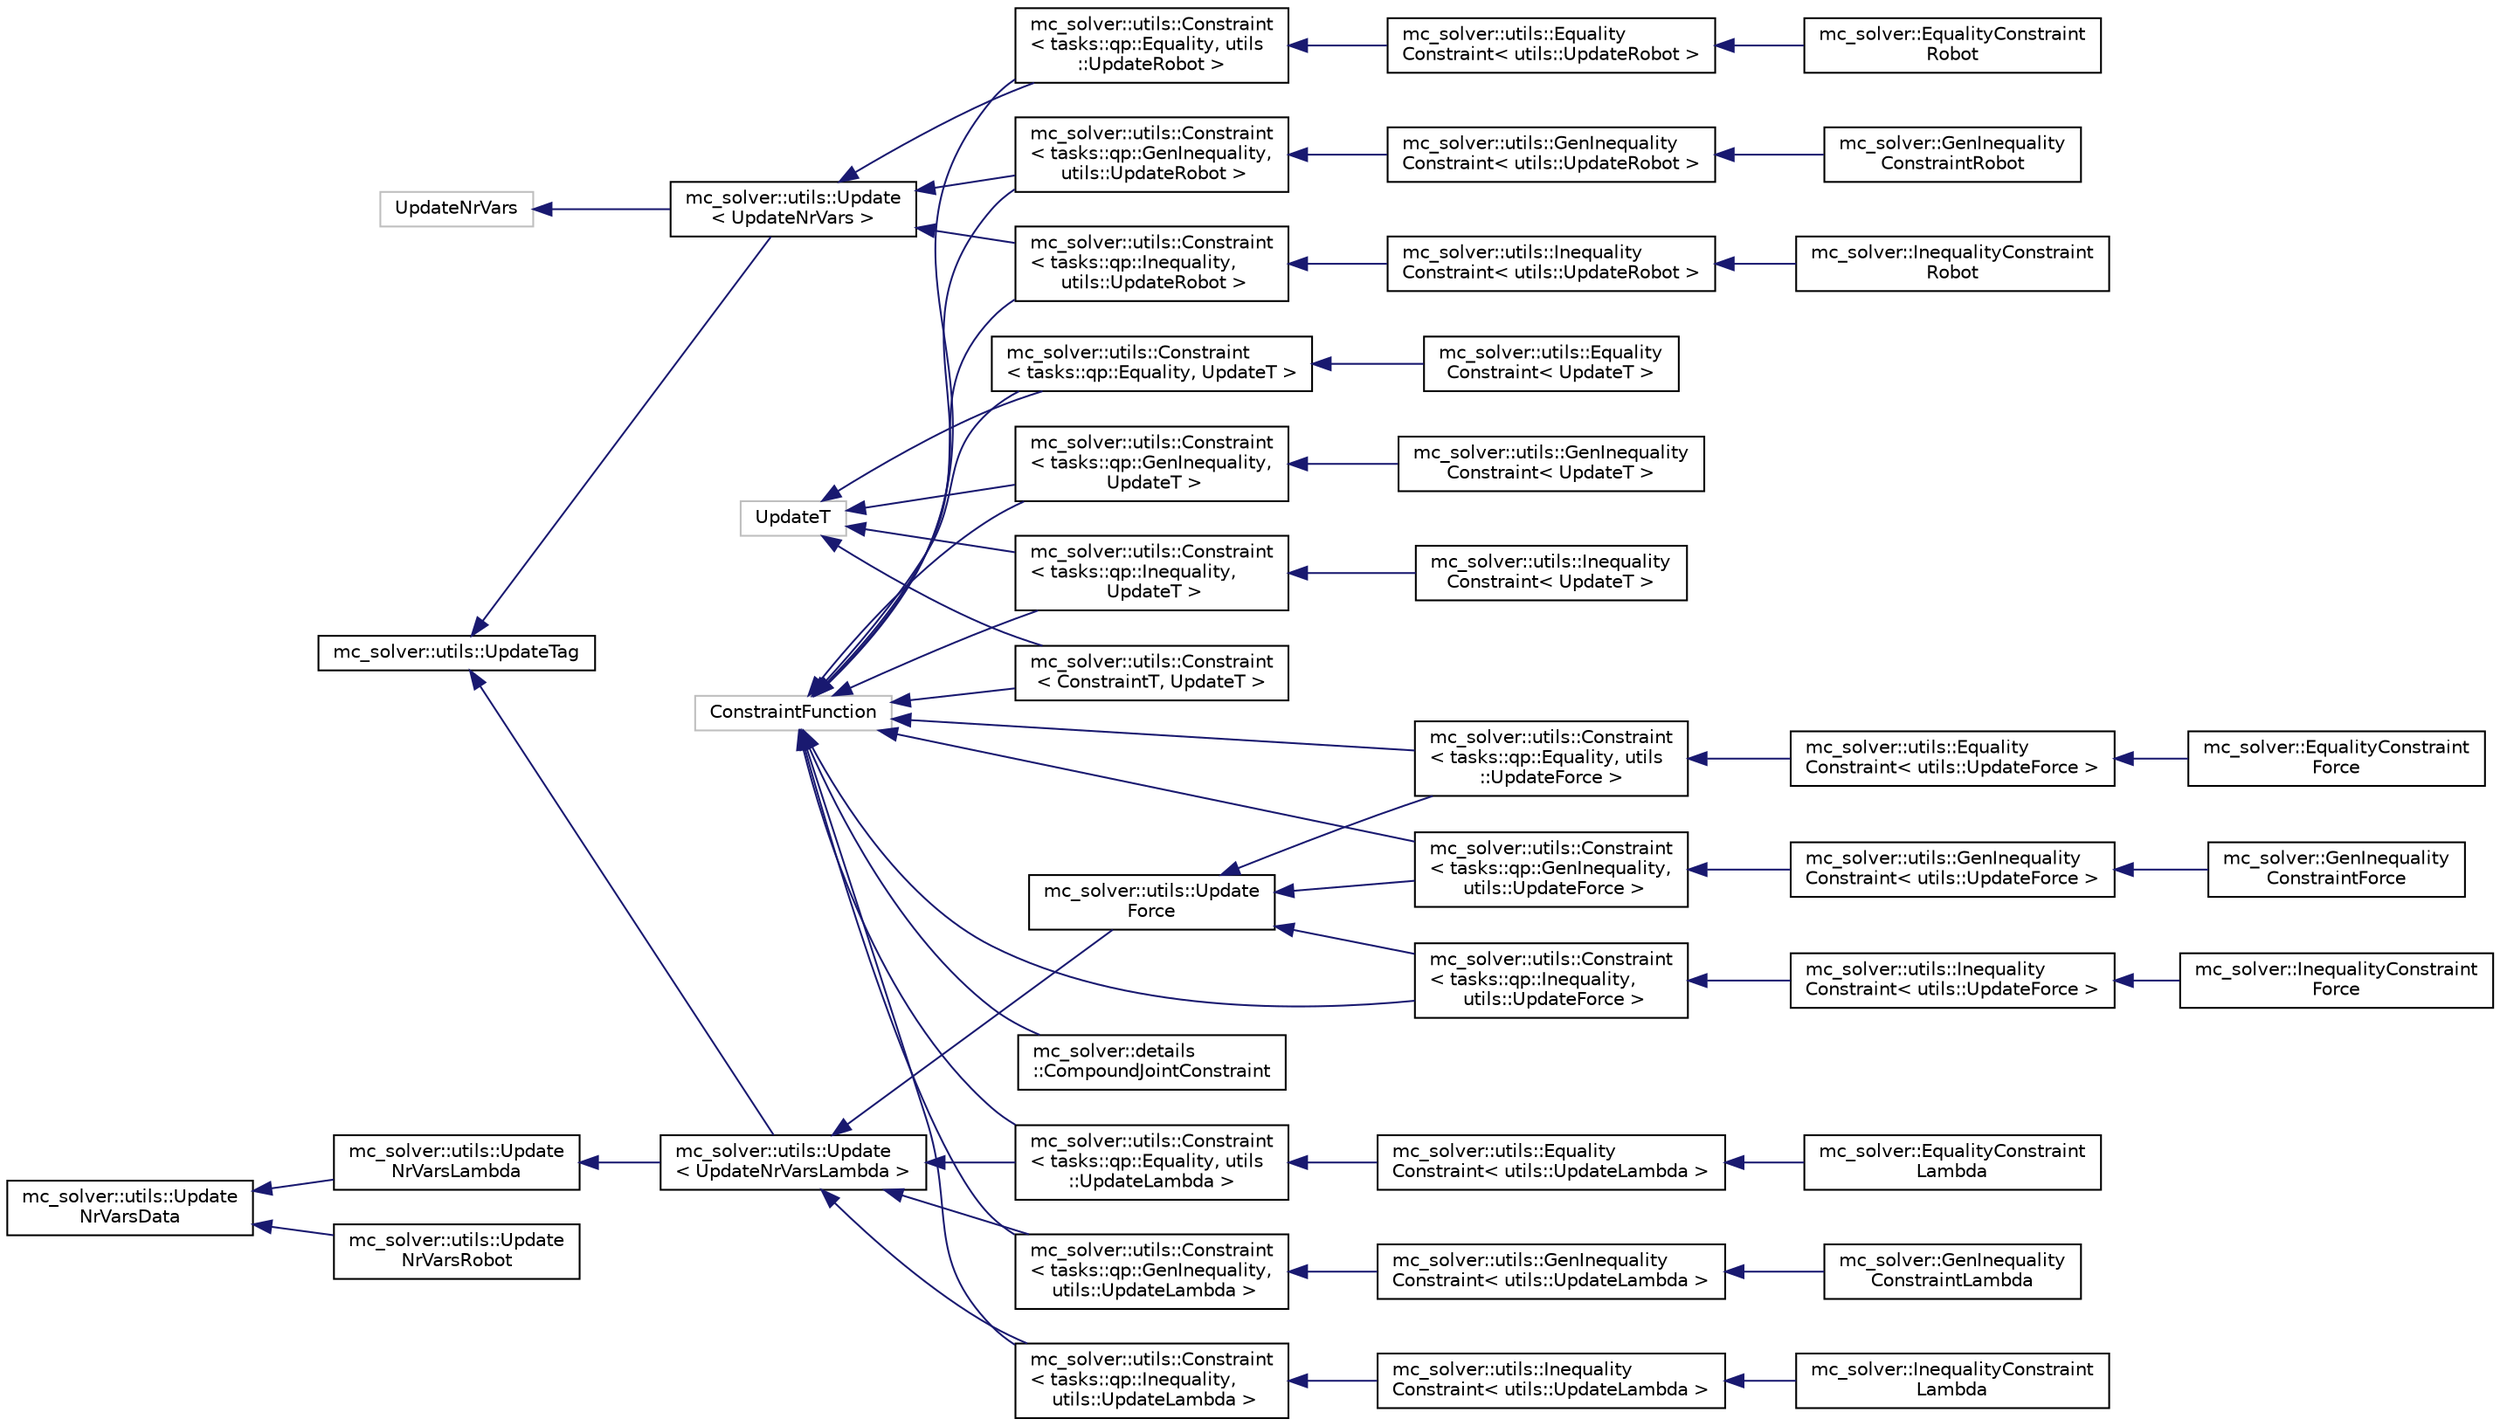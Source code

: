 digraph "Graphical Class Hierarchy"
{
 // INTERACTIVE_SVG=YES
  edge [fontname="Helvetica",fontsize="10",labelfontname="Helvetica",labelfontsize="10"];
  node [fontname="Helvetica",fontsize="10",shape=record];
  rankdir="LR";
  Node447 [label="UpdateNrVars",height=0.2,width=0.4,color="grey75", fillcolor="white", style="filled"];
  Node447 -> Node1 [dir="back",color="midnightblue",fontsize="10",style="solid",fontname="Helvetica"];
  Node1 [label="mc_solver::utils::Update\l\< UpdateNrVars \>",height=0.2,width=0.4,color="black", fillcolor="white", style="filled",URL="$structmc__solver_1_1utils_1_1Update.html"];
  Node1 -> Node2 [dir="back",color="midnightblue",fontsize="10",style="solid",fontname="Helvetica"];
  Node2 [label="mc_solver::utils::Constraint\l\< tasks::qp::Equality, utils\l::UpdateRobot \>",height=0.2,width=0.4,color="black", fillcolor="white", style="filled",URL="$structmc__solver_1_1utils_1_1Constraint.html"];
  Node2 -> Node3 [dir="back",color="midnightblue",fontsize="10",style="solid",fontname="Helvetica"];
  Node3 [label="mc_solver::utils::Equality\lConstraint\< utils::UpdateRobot \>",height=0.2,width=0.4,color="black", fillcolor="white", style="filled",URL="$structmc__solver_1_1utils_1_1EqualityConstraint.html"];
  Node3 -> Node4 [dir="back",color="midnightblue",fontsize="10",style="solid",fontname="Helvetica"];
  Node4 [label="mc_solver::EqualityConstraint\lRobot",height=0.2,width=0.4,color="black", fillcolor="white", style="filled",URL="$structmc__solver_1_1EqualityConstraintRobot.html"];
  Node1 -> Node5 [dir="back",color="midnightblue",fontsize="10",style="solid",fontname="Helvetica"];
  Node5 [label="mc_solver::utils::Constraint\l\< tasks::qp::GenInequality,\l utils::UpdateRobot \>",height=0.2,width=0.4,color="black", fillcolor="white", style="filled",URL="$structmc__solver_1_1utils_1_1Constraint.html"];
  Node5 -> Node6 [dir="back",color="midnightblue",fontsize="10",style="solid",fontname="Helvetica"];
  Node6 [label="mc_solver::utils::GenInequality\lConstraint\< utils::UpdateRobot \>",height=0.2,width=0.4,color="black", fillcolor="white", style="filled",URL="$structmc__solver_1_1utils_1_1GenInequalityConstraint.html"];
  Node6 -> Node7 [dir="back",color="midnightblue",fontsize="10",style="solid",fontname="Helvetica"];
  Node7 [label="mc_solver::GenInequality\lConstraintRobot",height=0.2,width=0.4,color="black", fillcolor="white", style="filled",URL="$structmc__solver_1_1GenInequalityConstraintRobot.html"];
  Node1 -> Node8 [dir="back",color="midnightblue",fontsize="10",style="solid",fontname="Helvetica"];
  Node8 [label="mc_solver::utils::Constraint\l\< tasks::qp::Inequality,\l utils::UpdateRobot \>",height=0.2,width=0.4,color="black", fillcolor="white", style="filled",URL="$structmc__solver_1_1utils_1_1Constraint.html"];
  Node8 -> Node9 [dir="back",color="midnightblue",fontsize="10",style="solid",fontname="Helvetica"];
  Node9 [label="mc_solver::utils::Inequality\lConstraint\< utils::UpdateRobot \>",height=0.2,width=0.4,color="black", fillcolor="white", style="filled",URL="$structmc__solver_1_1utils_1_1InequalityConstraint.html"];
  Node9 -> Node10 [dir="back",color="midnightblue",fontsize="10",style="solid",fontname="Helvetica"];
  Node10 [label="mc_solver::InequalityConstraint\lRobot",height=0.2,width=0.4,color="black", fillcolor="white", style="filled",URL="$structmc__solver_1_1InequalityConstraintRobot.html"];
  Node446 [label="UpdateT",height=0.2,width=0.4,color="grey75", fillcolor="white", style="filled"];
  Node446 -> Node385 [dir="back",color="midnightblue",fontsize="10",style="solid",fontname="Helvetica"];
  Node385 [label="mc_solver::utils::Constraint\l\< tasks::qp::Equality, UpdateT \>",height=0.2,width=0.4,color="black", fillcolor="white", style="filled",URL="$structmc__solver_1_1utils_1_1Constraint.html"];
  Node385 -> Node386 [dir="back",color="midnightblue",fontsize="10",style="solid",fontname="Helvetica"];
  Node386 [label="mc_solver::utils::Equality\lConstraint\< UpdateT \>",height=0.2,width=0.4,color="black", fillcolor="white", style="filled",URL="$structmc__solver_1_1utils_1_1EqualityConstraint.html"];
  Node446 -> Node387 [dir="back",color="midnightblue",fontsize="10",style="solid",fontname="Helvetica"];
  Node387 [label="mc_solver::utils::Constraint\l\< tasks::qp::GenInequality,\l UpdateT \>",height=0.2,width=0.4,color="black", fillcolor="white", style="filled",URL="$structmc__solver_1_1utils_1_1Constraint.html"];
  Node387 -> Node388 [dir="back",color="midnightblue",fontsize="10",style="solid",fontname="Helvetica"];
  Node388 [label="mc_solver::utils::GenInequality\lConstraint\< UpdateT \>",height=0.2,width=0.4,color="black", fillcolor="white", style="filled",URL="$structmc__solver_1_1utils_1_1GenInequalityConstraint.html"];
  Node446 -> Node389 [dir="back",color="midnightblue",fontsize="10",style="solid",fontname="Helvetica"];
  Node389 [label="mc_solver::utils::Constraint\l\< tasks::qp::Inequality,\l UpdateT \>",height=0.2,width=0.4,color="black", fillcolor="white", style="filled",URL="$structmc__solver_1_1utils_1_1Constraint.html"];
  Node389 -> Node390 [dir="back",color="midnightblue",fontsize="10",style="solid",fontname="Helvetica"];
  Node390 [label="mc_solver::utils::Inequality\lConstraint\< UpdateT \>",height=0.2,width=0.4,color="black", fillcolor="white", style="filled",URL="$structmc__solver_1_1utils_1_1InequalityConstraint.html"];
  Node446 -> Node392 [dir="back",color="midnightblue",fontsize="10",style="solid",fontname="Helvetica"];
  Node392 [label="mc_solver::utils::Constraint\l\< ConstraintT, UpdateT \>",height=0.2,width=0.4,color="black", fillcolor="white", style="filled",URL="$structmc__solver_1_1utils_1_1Constraint.html"];
  Node384 [label="ConstraintFunction",height=0.2,width=0.4,color="grey75", fillcolor="white", style="filled"];
  Node384 -> Node385 [dir="back",color="midnightblue",fontsize="10",style="solid",fontname="Helvetica"];
  Node384 -> Node22 [dir="back",color="midnightblue",fontsize="10",style="solid",fontname="Helvetica"];
  Node22 [label="mc_solver::utils::Constraint\l\< tasks::qp::Equality, utils\l::UpdateForce \>",height=0.2,width=0.4,color="black", fillcolor="white", style="filled",URL="$structmc__solver_1_1utils_1_1Constraint.html"];
  Node22 -> Node23 [dir="back",color="midnightblue",fontsize="10",style="solid",fontname="Helvetica"];
  Node23 [label="mc_solver::utils::Equality\lConstraint\< utils::UpdateForce \>",height=0.2,width=0.4,color="black", fillcolor="white", style="filled",URL="$structmc__solver_1_1utils_1_1EqualityConstraint.html"];
  Node23 -> Node24 [dir="back",color="midnightblue",fontsize="10",style="solid",fontname="Helvetica"];
  Node24 [label="mc_solver::EqualityConstraint\lForce",height=0.2,width=0.4,color="black", fillcolor="white", style="filled",URL="$structmc__solver_1_1EqualityConstraintForce.html"];
  Node384 -> Node12 [dir="back",color="midnightblue",fontsize="10",style="solid",fontname="Helvetica"];
  Node12 [label="mc_solver::utils::Constraint\l\< tasks::qp::Equality, utils\l::UpdateLambda \>",height=0.2,width=0.4,color="black", fillcolor="white", style="filled",URL="$structmc__solver_1_1utils_1_1Constraint.html"];
  Node12 -> Node13 [dir="back",color="midnightblue",fontsize="10",style="solid",fontname="Helvetica"];
  Node13 [label="mc_solver::utils::Equality\lConstraint\< utils::UpdateLambda \>",height=0.2,width=0.4,color="black", fillcolor="white", style="filled",URL="$structmc__solver_1_1utils_1_1EqualityConstraint.html"];
  Node13 -> Node14 [dir="back",color="midnightblue",fontsize="10",style="solid",fontname="Helvetica"];
  Node14 [label="mc_solver::EqualityConstraint\lLambda",height=0.2,width=0.4,color="black", fillcolor="white", style="filled",URL="$structmc__solver_1_1EqualityConstraintLambda.html"];
  Node384 -> Node2 [dir="back",color="midnightblue",fontsize="10",style="solid",fontname="Helvetica"];
  Node384 -> Node387 [dir="back",color="midnightblue",fontsize="10",style="solid",fontname="Helvetica"];
  Node384 -> Node25 [dir="back",color="midnightblue",fontsize="10",style="solid",fontname="Helvetica"];
  Node25 [label="mc_solver::utils::Constraint\l\< tasks::qp::GenInequality,\l utils::UpdateForce \>",height=0.2,width=0.4,color="black", fillcolor="white", style="filled",URL="$structmc__solver_1_1utils_1_1Constraint.html"];
  Node25 -> Node26 [dir="back",color="midnightblue",fontsize="10",style="solid",fontname="Helvetica"];
  Node26 [label="mc_solver::utils::GenInequality\lConstraint\< utils::UpdateForce \>",height=0.2,width=0.4,color="black", fillcolor="white", style="filled",URL="$structmc__solver_1_1utils_1_1GenInequalityConstraint.html"];
  Node26 -> Node27 [dir="back",color="midnightblue",fontsize="10",style="solid",fontname="Helvetica"];
  Node27 [label="mc_solver::GenInequality\lConstraintForce",height=0.2,width=0.4,color="black", fillcolor="white", style="filled",URL="$structmc__solver_1_1GenInequalityConstraintForce.html"];
  Node384 -> Node15 [dir="back",color="midnightblue",fontsize="10",style="solid",fontname="Helvetica"];
  Node15 [label="mc_solver::utils::Constraint\l\< tasks::qp::GenInequality,\l utils::UpdateLambda \>",height=0.2,width=0.4,color="black", fillcolor="white", style="filled",URL="$structmc__solver_1_1utils_1_1Constraint.html"];
  Node15 -> Node16 [dir="back",color="midnightblue",fontsize="10",style="solid",fontname="Helvetica"];
  Node16 [label="mc_solver::utils::GenInequality\lConstraint\< utils::UpdateLambda \>",height=0.2,width=0.4,color="black", fillcolor="white", style="filled",URL="$structmc__solver_1_1utils_1_1GenInequalityConstraint.html"];
  Node16 -> Node17 [dir="back",color="midnightblue",fontsize="10",style="solid",fontname="Helvetica"];
  Node17 [label="mc_solver::GenInequality\lConstraintLambda",height=0.2,width=0.4,color="black", fillcolor="white", style="filled",URL="$structmc__solver_1_1GenInequalityConstraintLambda.html"];
  Node384 -> Node5 [dir="back",color="midnightblue",fontsize="10",style="solid",fontname="Helvetica"];
  Node384 -> Node389 [dir="back",color="midnightblue",fontsize="10",style="solid",fontname="Helvetica"];
  Node384 -> Node28 [dir="back",color="midnightblue",fontsize="10",style="solid",fontname="Helvetica"];
  Node28 [label="mc_solver::utils::Constraint\l\< tasks::qp::Inequality,\l utils::UpdateForce \>",height=0.2,width=0.4,color="black", fillcolor="white", style="filled",URL="$structmc__solver_1_1utils_1_1Constraint.html"];
  Node28 -> Node29 [dir="back",color="midnightblue",fontsize="10",style="solid",fontname="Helvetica"];
  Node29 [label="mc_solver::utils::Inequality\lConstraint\< utils::UpdateForce \>",height=0.2,width=0.4,color="black", fillcolor="white", style="filled",URL="$structmc__solver_1_1utils_1_1InequalityConstraint.html"];
  Node29 -> Node30 [dir="back",color="midnightblue",fontsize="10",style="solid",fontname="Helvetica"];
  Node30 [label="mc_solver::InequalityConstraint\lForce",height=0.2,width=0.4,color="black", fillcolor="white", style="filled",URL="$structmc__solver_1_1InequalityConstraintForce.html"];
  Node384 -> Node18 [dir="back",color="midnightblue",fontsize="10",style="solid",fontname="Helvetica"];
  Node18 [label="mc_solver::utils::Constraint\l\< tasks::qp::Inequality,\l utils::UpdateLambda \>",height=0.2,width=0.4,color="black", fillcolor="white", style="filled",URL="$structmc__solver_1_1utils_1_1Constraint.html"];
  Node18 -> Node19 [dir="back",color="midnightblue",fontsize="10",style="solid",fontname="Helvetica"];
  Node19 [label="mc_solver::utils::Inequality\lConstraint\< utils::UpdateLambda \>",height=0.2,width=0.4,color="black", fillcolor="white", style="filled",URL="$structmc__solver_1_1utils_1_1InequalityConstraint.html"];
  Node19 -> Node20 [dir="back",color="midnightblue",fontsize="10",style="solid",fontname="Helvetica"];
  Node20 [label="mc_solver::InequalityConstraint\lLambda",height=0.2,width=0.4,color="black", fillcolor="white", style="filled",URL="$structmc__solver_1_1InequalityConstraintLambda.html"];
  Node384 -> Node8 [dir="back",color="midnightblue",fontsize="10",style="solid",fontname="Helvetica"];
  Node384 -> Node391 [dir="back",color="midnightblue",fontsize="10",style="solid",fontname="Helvetica"];
  Node391 [label="mc_solver::details\l::CompoundJointConstraint",height=0.2,width=0.4,color="black", fillcolor="white", style="filled",URL="$structmc__solver_1_1details_1_1CompoundJointConstraint.html"];
  Node384 -> Node392 [dir="back",color="midnightblue",fontsize="10",style="solid",fontname="Helvetica"];
  Node36 [label="mc_solver::utils::Update\lNrVarsData",height=0.2,width=0.4,color="black", fillcolor="white", style="filled",URL="$structmc__solver_1_1utils_1_1UpdateNrVarsData.html"];
  Node36 -> Node37 [dir="back",color="midnightblue",fontsize="10",style="solid",fontname="Helvetica"];
  Node37 [label="mc_solver::utils::Update\lNrVarsLambda",height=0.2,width=0.4,color="black", fillcolor="white", style="filled",URL="$structmc__solver_1_1utils_1_1UpdateNrVarsLambda.html"];
  Node37 -> Node11 [dir="back",color="midnightblue",fontsize="10",style="solid",fontname="Helvetica"];
  Node11 [label="mc_solver::utils::Update\l\< UpdateNrVarsLambda \>",height=0.2,width=0.4,color="black", fillcolor="white", style="filled",URL="$structmc__solver_1_1utils_1_1Update.html"];
  Node11 -> Node12 [dir="back",color="midnightblue",fontsize="10",style="solid",fontname="Helvetica"];
  Node11 -> Node15 [dir="back",color="midnightblue",fontsize="10",style="solid",fontname="Helvetica"];
  Node11 -> Node18 [dir="back",color="midnightblue",fontsize="10",style="solid",fontname="Helvetica"];
  Node11 -> Node21 [dir="back",color="midnightblue",fontsize="10",style="solid",fontname="Helvetica"];
  Node21 [label="mc_solver::utils::Update\lForce",height=0.2,width=0.4,color="black", fillcolor="white", style="filled",URL="$structmc__solver_1_1utils_1_1UpdateForce.html"];
  Node21 -> Node22 [dir="back",color="midnightblue",fontsize="10",style="solid",fontname="Helvetica"];
  Node21 -> Node25 [dir="back",color="midnightblue",fontsize="10",style="solid",fontname="Helvetica"];
  Node21 -> Node28 [dir="back",color="midnightblue",fontsize="10",style="solid",fontname="Helvetica"];
  Node36 -> Node38 [dir="back",color="midnightblue",fontsize="10",style="solid",fontname="Helvetica"];
  Node38 [label="mc_solver::utils::Update\lNrVarsRobot",height=0.2,width=0.4,color="black", fillcolor="white", style="filled",URL="$structmc__solver_1_1utils_1_1UpdateNrVarsRobot.html"];
  Node0 [label="mc_solver::utils::UpdateTag",height=0.2,width=0.4,color="black", fillcolor="white", style="filled",URL="$structmc__solver_1_1utils_1_1UpdateTag.html"];
  Node0 -> Node1 [dir="back",color="midnightblue",fontsize="10",style="solid",fontname="Helvetica"];
  Node0 -> Node11 [dir="back",color="midnightblue",fontsize="10",style="solid",fontname="Helvetica"];
}
